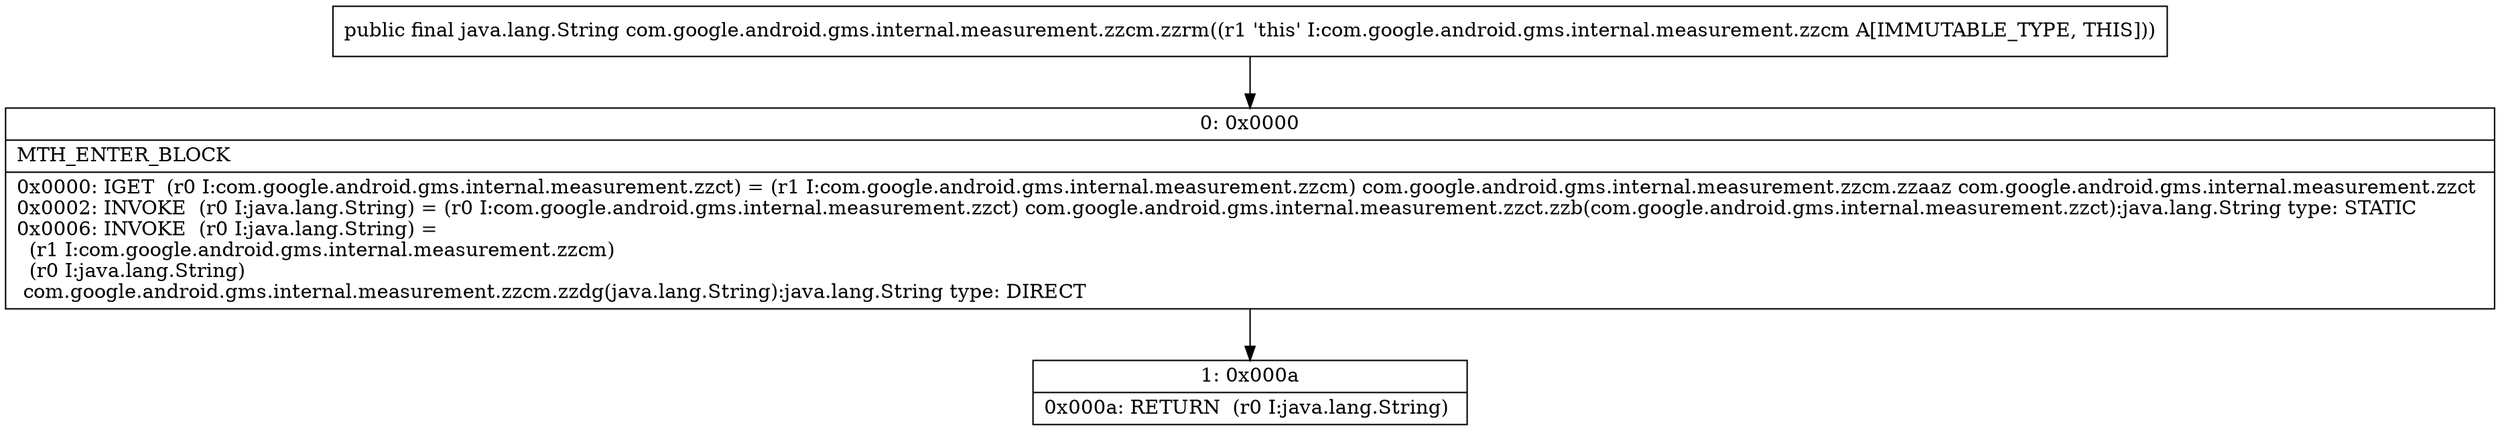 digraph "CFG forcom.google.android.gms.internal.measurement.zzcm.zzrm()Ljava\/lang\/String;" {
Node_0 [shape=record,label="{0\:\ 0x0000|MTH_ENTER_BLOCK\l|0x0000: IGET  (r0 I:com.google.android.gms.internal.measurement.zzct) = (r1 I:com.google.android.gms.internal.measurement.zzcm) com.google.android.gms.internal.measurement.zzcm.zzaaz com.google.android.gms.internal.measurement.zzct \l0x0002: INVOKE  (r0 I:java.lang.String) = (r0 I:com.google.android.gms.internal.measurement.zzct) com.google.android.gms.internal.measurement.zzct.zzb(com.google.android.gms.internal.measurement.zzct):java.lang.String type: STATIC \l0x0006: INVOKE  (r0 I:java.lang.String) = \l  (r1 I:com.google.android.gms.internal.measurement.zzcm)\l  (r0 I:java.lang.String)\l com.google.android.gms.internal.measurement.zzcm.zzdg(java.lang.String):java.lang.String type: DIRECT \l}"];
Node_1 [shape=record,label="{1\:\ 0x000a|0x000a: RETURN  (r0 I:java.lang.String) \l}"];
MethodNode[shape=record,label="{public final java.lang.String com.google.android.gms.internal.measurement.zzcm.zzrm((r1 'this' I:com.google.android.gms.internal.measurement.zzcm A[IMMUTABLE_TYPE, THIS])) }"];
MethodNode -> Node_0;
Node_0 -> Node_1;
}

